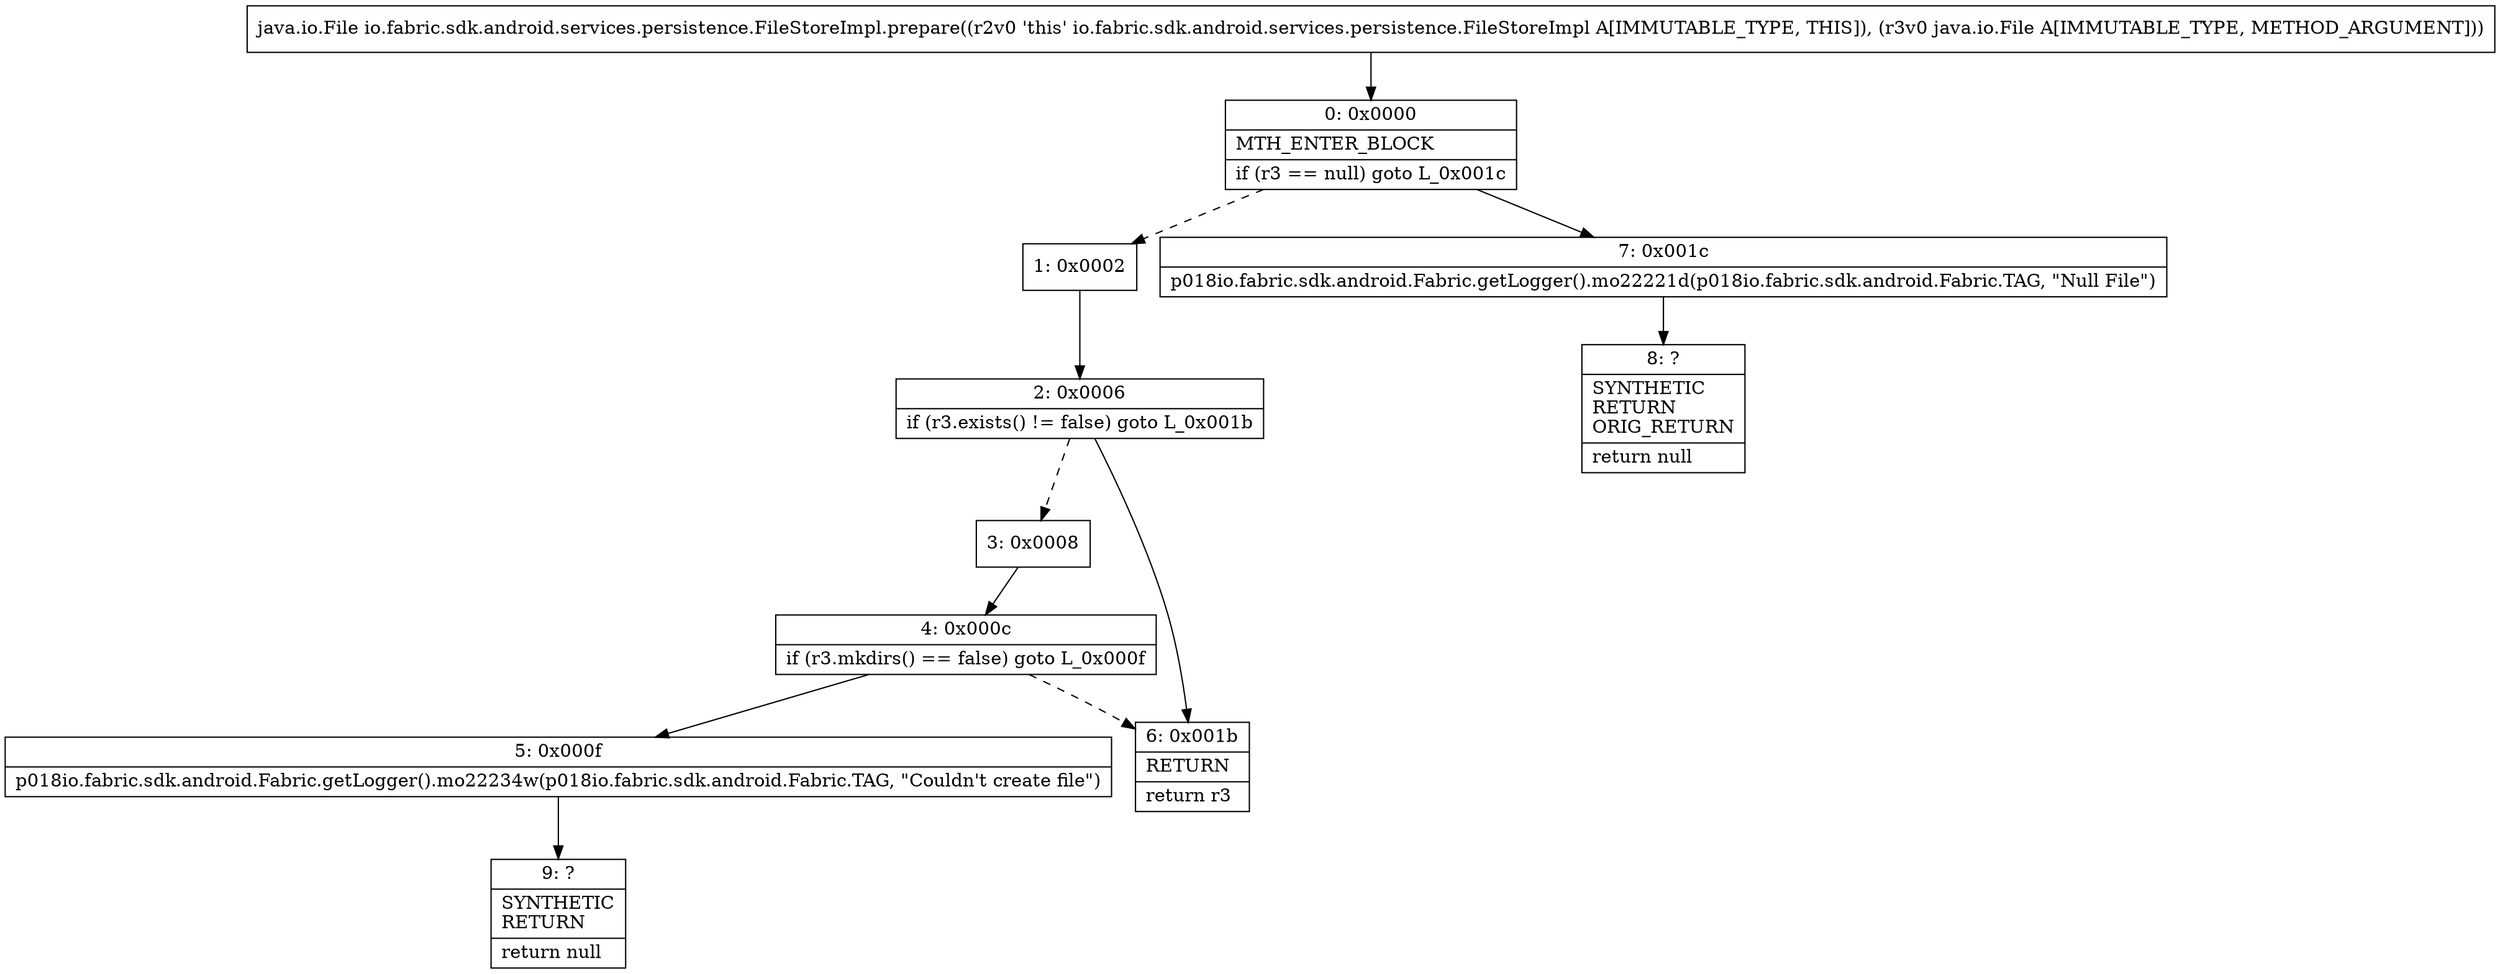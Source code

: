 digraph "CFG forio.fabric.sdk.android.services.persistence.FileStoreImpl.prepare(Ljava\/io\/File;)Ljava\/io\/File;" {
Node_0 [shape=record,label="{0\:\ 0x0000|MTH_ENTER_BLOCK\l|if (r3 == null) goto L_0x001c\l}"];
Node_1 [shape=record,label="{1\:\ 0x0002}"];
Node_2 [shape=record,label="{2\:\ 0x0006|if (r3.exists() != false) goto L_0x001b\l}"];
Node_3 [shape=record,label="{3\:\ 0x0008}"];
Node_4 [shape=record,label="{4\:\ 0x000c|if (r3.mkdirs() == false) goto L_0x000f\l}"];
Node_5 [shape=record,label="{5\:\ 0x000f|p018io.fabric.sdk.android.Fabric.getLogger().mo22234w(p018io.fabric.sdk.android.Fabric.TAG, \"Couldn't create file\")\l}"];
Node_6 [shape=record,label="{6\:\ 0x001b|RETURN\l|return r3\l}"];
Node_7 [shape=record,label="{7\:\ 0x001c|p018io.fabric.sdk.android.Fabric.getLogger().mo22221d(p018io.fabric.sdk.android.Fabric.TAG, \"Null File\")\l}"];
Node_8 [shape=record,label="{8\:\ ?|SYNTHETIC\lRETURN\lORIG_RETURN\l|return null\l}"];
Node_9 [shape=record,label="{9\:\ ?|SYNTHETIC\lRETURN\l|return null\l}"];
MethodNode[shape=record,label="{java.io.File io.fabric.sdk.android.services.persistence.FileStoreImpl.prepare((r2v0 'this' io.fabric.sdk.android.services.persistence.FileStoreImpl A[IMMUTABLE_TYPE, THIS]), (r3v0 java.io.File A[IMMUTABLE_TYPE, METHOD_ARGUMENT])) }"];
MethodNode -> Node_0;
Node_0 -> Node_1[style=dashed];
Node_0 -> Node_7;
Node_1 -> Node_2;
Node_2 -> Node_3[style=dashed];
Node_2 -> Node_6;
Node_3 -> Node_4;
Node_4 -> Node_5;
Node_4 -> Node_6[style=dashed];
Node_5 -> Node_9;
Node_7 -> Node_8;
}


